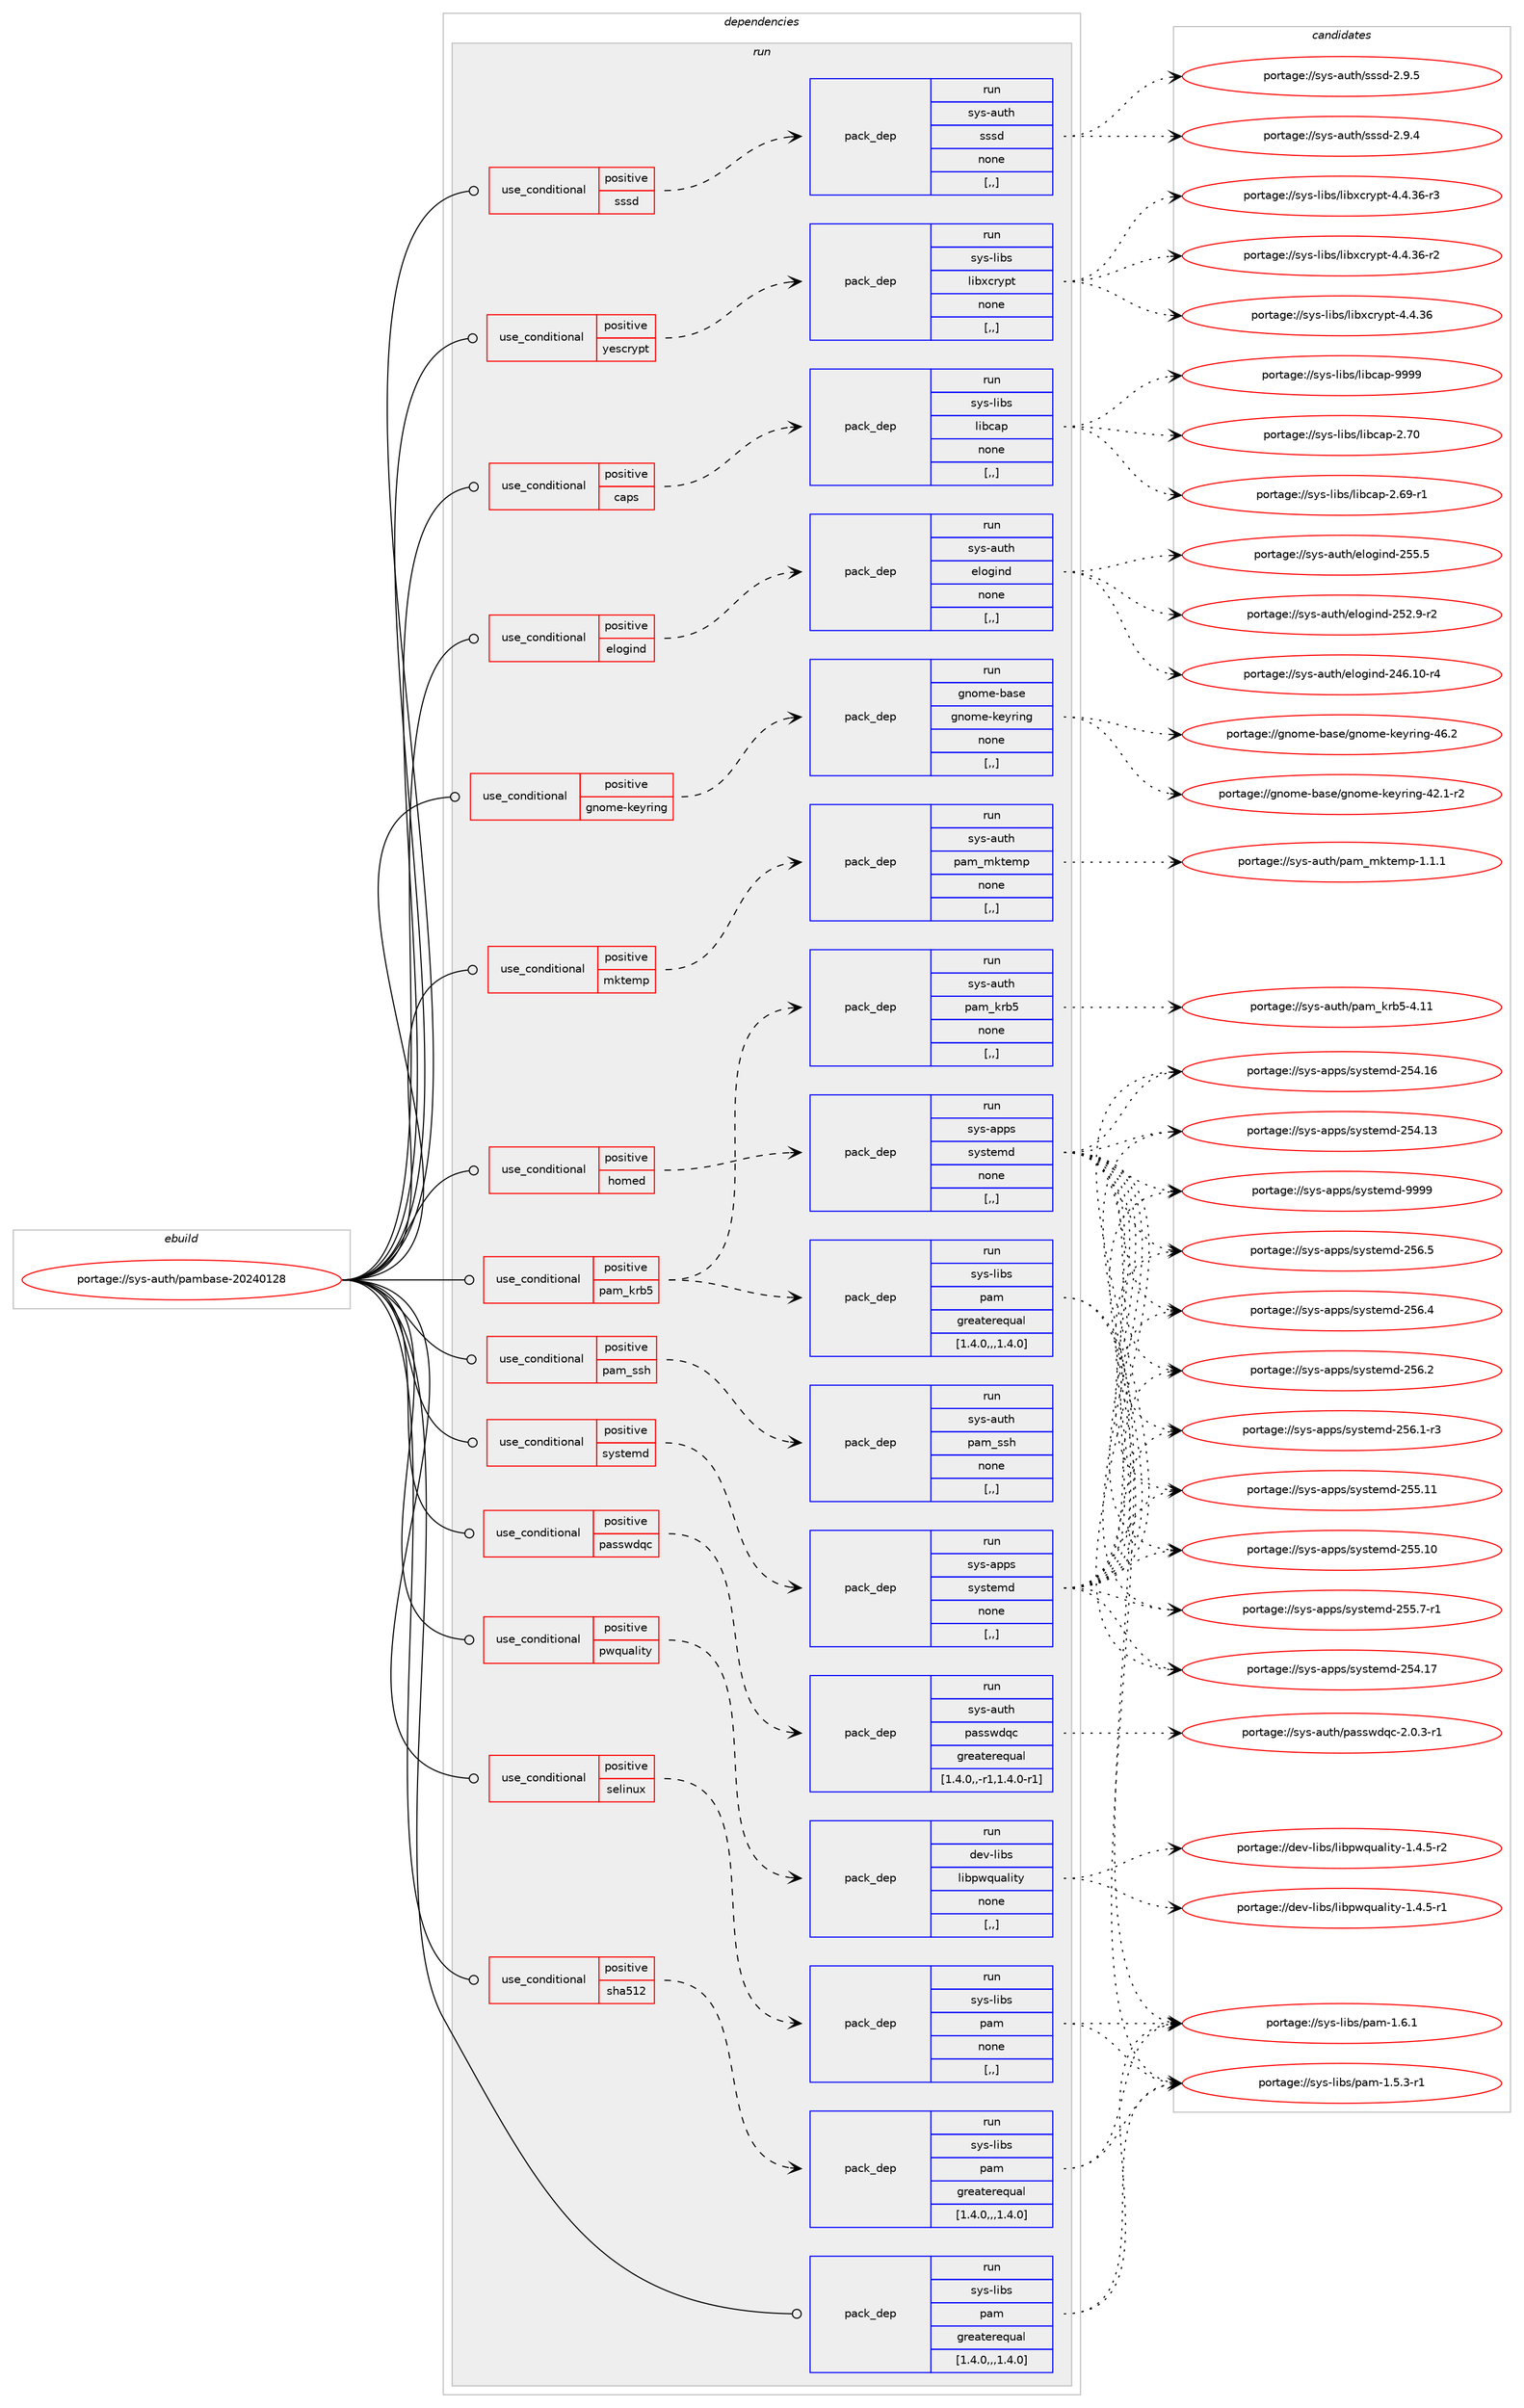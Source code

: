 digraph prolog {

# *************
# Graph options
# *************

newrank=true;
concentrate=true;
compound=true;
graph [rankdir=LR,fontname=Helvetica,fontsize=10,ranksep=1.5];#, ranksep=2.5, nodesep=0.2];
edge  [arrowhead=vee];
node  [fontname=Helvetica,fontsize=10];

# **********
# The ebuild
# **********

subgraph cluster_leftcol {
color=gray;
label=<<i>ebuild</i>>;
id [label="portage://sys-auth/pambase-20240128", color=red, width=4, href="../sys-auth/pambase-20240128.svg"];
}

# ****************
# The dependencies
# ****************

subgraph cluster_midcol {
color=gray;
label=<<i>dependencies</i>>;
subgraph cluster_compile {
fillcolor="#eeeeee";
style=filled;
label=<<i>compile</i>>;
}
subgraph cluster_compileandrun {
fillcolor="#eeeeee";
style=filled;
label=<<i>compile and run</i>>;
}
subgraph cluster_run {
fillcolor="#eeeeee";
style=filled;
label=<<i>run</i>>;
subgraph cond8725 {
dependency23445 [label=<<TABLE BORDER="0" CELLBORDER="1" CELLSPACING="0" CELLPADDING="4"><TR><TD ROWSPAN="3" CELLPADDING="10">use_conditional</TD></TR><TR><TD>positive</TD></TR><TR><TD>caps</TD></TR></TABLE>>, shape=none, color=red];
subgraph pack14645 {
dependency23446 [label=<<TABLE BORDER="0" CELLBORDER="1" CELLSPACING="0" CELLPADDING="4" WIDTH="220"><TR><TD ROWSPAN="6" CELLPADDING="30">pack_dep</TD></TR><TR><TD WIDTH="110">run</TD></TR><TR><TD>sys-libs</TD></TR><TR><TD>libcap</TD></TR><TR><TD>none</TD></TR><TR><TD>[,,]</TD></TR></TABLE>>, shape=none, color=blue];
}
dependency23445:e -> dependency23446:w [weight=20,style="dashed",arrowhead="vee"];
}
id:e -> dependency23445:w [weight=20,style="solid",arrowhead="odot"];
subgraph cond8726 {
dependency23447 [label=<<TABLE BORDER="0" CELLBORDER="1" CELLSPACING="0" CELLPADDING="4"><TR><TD ROWSPAN="3" CELLPADDING="10">use_conditional</TD></TR><TR><TD>positive</TD></TR><TR><TD>elogind</TD></TR></TABLE>>, shape=none, color=red];
subgraph pack14646 {
dependency23448 [label=<<TABLE BORDER="0" CELLBORDER="1" CELLSPACING="0" CELLPADDING="4" WIDTH="220"><TR><TD ROWSPAN="6" CELLPADDING="30">pack_dep</TD></TR><TR><TD WIDTH="110">run</TD></TR><TR><TD>sys-auth</TD></TR><TR><TD>elogind</TD></TR><TR><TD>none</TD></TR><TR><TD>[,,]</TD></TR></TABLE>>, shape=none, color=blue];
}
dependency23447:e -> dependency23448:w [weight=20,style="dashed",arrowhead="vee"];
}
id:e -> dependency23447:w [weight=20,style="solid",arrowhead="odot"];
subgraph cond8727 {
dependency23449 [label=<<TABLE BORDER="0" CELLBORDER="1" CELLSPACING="0" CELLPADDING="4"><TR><TD ROWSPAN="3" CELLPADDING="10">use_conditional</TD></TR><TR><TD>positive</TD></TR><TR><TD>gnome-keyring</TD></TR></TABLE>>, shape=none, color=red];
subgraph pack14647 {
dependency23450 [label=<<TABLE BORDER="0" CELLBORDER="1" CELLSPACING="0" CELLPADDING="4" WIDTH="220"><TR><TD ROWSPAN="6" CELLPADDING="30">pack_dep</TD></TR><TR><TD WIDTH="110">run</TD></TR><TR><TD>gnome-base</TD></TR><TR><TD>gnome-keyring</TD></TR><TR><TD>none</TD></TR><TR><TD>[,,]</TD></TR></TABLE>>, shape=none, color=blue];
}
dependency23449:e -> dependency23450:w [weight=20,style="dashed",arrowhead="vee"];
}
id:e -> dependency23449:w [weight=20,style="solid",arrowhead="odot"];
subgraph cond8728 {
dependency23451 [label=<<TABLE BORDER="0" CELLBORDER="1" CELLSPACING="0" CELLPADDING="4"><TR><TD ROWSPAN="3" CELLPADDING="10">use_conditional</TD></TR><TR><TD>positive</TD></TR><TR><TD>homed</TD></TR></TABLE>>, shape=none, color=red];
subgraph pack14648 {
dependency23452 [label=<<TABLE BORDER="0" CELLBORDER="1" CELLSPACING="0" CELLPADDING="4" WIDTH="220"><TR><TD ROWSPAN="6" CELLPADDING="30">pack_dep</TD></TR><TR><TD WIDTH="110">run</TD></TR><TR><TD>sys-apps</TD></TR><TR><TD>systemd</TD></TR><TR><TD>none</TD></TR><TR><TD>[,,]</TD></TR></TABLE>>, shape=none, color=blue];
}
dependency23451:e -> dependency23452:w [weight=20,style="dashed",arrowhead="vee"];
}
id:e -> dependency23451:w [weight=20,style="solid",arrowhead="odot"];
subgraph cond8729 {
dependency23453 [label=<<TABLE BORDER="0" CELLBORDER="1" CELLSPACING="0" CELLPADDING="4"><TR><TD ROWSPAN="3" CELLPADDING="10">use_conditional</TD></TR><TR><TD>positive</TD></TR><TR><TD>mktemp</TD></TR></TABLE>>, shape=none, color=red];
subgraph pack14649 {
dependency23454 [label=<<TABLE BORDER="0" CELLBORDER="1" CELLSPACING="0" CELLPADDING="4" WIDTH="220"><TR><TD ROWSPAN="6" CELLPADDING="30">pack_dep</TD></TR><TR><TD WIDTH="110">run</TD></TR><TR><TD>sys-auth</TD></TR><TR><TD>pam_mktemp</TD></TR><TR><TD>none</TD></TR><TR><TD>[,,]</TD></TR></TABLE>>, shape=none, color=blue];
}
dependency23453:e -> dependency23454:w [weight=20,style="dashed",arrowhead="vee"];
}
id:e -> dependency23453:w [weight=20,style="solid",arrowhead="odot"];
subgraph cond8730 {
dependency23455 [label=<<TABLE BORDER="0" CELLBORDER="1" CELLSPACING="0" CELLPADDING="4"><TR><TD ROWSPAN="3" CELLPADDING="10">use_conditional</TD></TR><TR><TD>positive</TD></TR><TR><TD>pam_krb5</TD></TR></TABLE>>, shape=none, color=red];
subgraph pack14650 {
dependency23456 [label=<<TABLE BORDER="0" CELLBORDER="1" CELLSPACING="0" CELLPADDING="4" WIDTH="220"><TR><TD ROWSPAN="6" CELLPADDING="30">pack_dep</TD></TR><TR><TD WIDTH="110">run</TD></TR><TR><TD>sys-libs</TD></TR><TR><TD>pam</TD></TR><TR><TD>greaterequal</TD></TR><TR><TD>[1.4.0,,,1.4.0]</TD></TR></TABLE>>, shape=none, color=blue];
}
dependency23455:e -> dependency23456:w [weight=20,style="dashed",arrowhead="vee"];
subgraph pack14651 {
dependency23457 [label=<<TABLE BORDER="0" CELLBORDER="1" CELLSPACING="0" CELLPADDING="4" WIDTH="220"><TR><TD ROWSPAN="6" CELLPADDING="30">pack_dep</TD></TR><TR><TD WIDTH="110">run</TD></TR><TR><TD>sys-auth</TD></TR><TR><TD>pam_krb5</TD></TR><TR><TD>none</TD></TR><TR><TD>[,,]</TD></TR></TABLE>>, shape=none, color=blue];
}
dependency23455:e -> dependency23457:w [weight=20,style="dashed",arrowhead="vee"];
}
id:e -> dependency23455:w [weight=20,style="solid",arrowhead="odot"];
subgraph cond8731 {
dependency23458 [label=<<TABLE BORDER="0" CELLBORDER="1" CELLSPACING="0" CELLPADDING="4"><TR><TD ROWSPAN="3" CELLPADDING="10">use_conditional</TD></TR><TR><TD>positive</TD></TR><TR><TD>pam_ssh</TD></TR></TABLE>>, shape=none, color=red];
subgraph pack14652 {
dependency23459 [label=<<TABLE BORDER="0" CELLBORDER="1" CELLSPACING="0" CELLPADDING="4" WIDTH="220"><TR><TD ROWSPAN="6" CELLPADDING="30">pack_dep</TD></TR><TR><TD WIDTH="110">run</TD></TR><TR><TD>sys-auth</TD></TR><TR><TD>pam_ssh</TD></TR><TR><TD>none</TD></TR><TR><TD>[,,]</TD></TR></TABLE>>, shape=none, color=blue];
}
dependency23458:e -> dependency23459:w [weight=20,style="dashed",arrowhead="vee"];
}
id:e -> dependency23458:w [weight=20,style="solid",arrowhead="odot"];
subgraph cond8732 {
dependency23460 [label=<<TABLE BORDER="0" CELLBORDER="1" CELLSPACING="0" CELLPADDING="4"><TR><TD ROWSPAN="3" CELLPADDING="10">use_conditional</TD></TR><TR><TD>positive</TD></TR><TR><TD>passwdqc</TD></TR></TABLE>>, shape=none, color=red];
subgraph pack14653 {
dependency23461 [label=<<TABLE BORDER="0" CELLBORDER="1" CELLSPACING="0" CELLPADDING="4" WIDTH="220"><TR><TD ROWSPAN="6" CELLPADDING="30">pack_dep</TD></TR><TR><TD WIDTH="110">run</TD></TR><TR><TD>sys-auth</TD></TR><TR><TD>passwdqc</TD></TR><TR><TD>greaterequal</TD></TR><TR><TD>[1.4.0,,-r1,1.4.0-r1]</TD></TR></TABLE>>, shape=none, color=blue];
}
dependency23460:e -> dependency23461:w [weight=20,style="dashed",arrowhead="vee"];
}
id:e -> dependency23460:w [weight=20,style="solid",arrowhead="odot"];
subgraph cond8733 {
dependency23462 [label=<<TABLE BORDER="0" CELLBORDER="1" CELLSPACING="0" CELLPADDING="4"><TR><TD ROWSPAN="3" CELLPADDING="10">use_conditional</TD></TR><TR><TD>positive</TD></TR><TR><TD>pwquality</TD></TR></TABLE>>, shape=none, color=red];
subgraph pack14654 {
dependency23463 [label=<<TABLE BORDER="0" CELLBORDER="1" CELLSPACING="0" CELLPADDING="4" WIDTH="220"><TR><TD ROWSPAN="6" CELLPADDING="30">pack_dep</TD></TR><TR><TD WIDTH="110">run</TD></TR><TR><TD>dev-libs</TD></TR><TR><TD>libpwquality</TD></TR><TR><TD>none</TD></TR><TR><TD>[,,]</TD></TR></TABLE>>, shape=none, color=blue];
}
dependency23462:e -> dependency23463:w [weight=20,style="dashed",arrowhead="vee"];
}
id:e -> dependency23462:w [weight=20,style="solid",arrowhead="odot"];
subgraph cond8734 {
dependency23464 [label=<<TABLE BORDER="0" CELLBORDER="1" CELLSPACING="0" CELLPADDING="4"><TR><TD ROWSPAN="3" CELLPADDING="10">use_conditional</TD></TR><TR><TD>positive</TD></TR><TR><TD>selinux</TD></TR></TABLE>>, shape=none, color=red];
subgraph pack14655 {
dependency23465 [label=<<TABLE BORDER="0" CELLBORDER="1" CELLSPACING="0" CELLPADDING="4" WIDTH="220"><TR><TD ROWSPAN="6" CELLPADDING="30">pack_dep</TD></TR><TR><TD WIDTH="110">run</TD></TR><TR><TD>sys-libs</TD></TR><TR><TD>pam</TD></TR><TR><TD>none</TD></TR><TR><TD>[,,]</TD></TR></TABLE>>, shape=none, color=blue];
}
dependency23464:e -> dependency23465:w [weight=20,style="dashed",arrowhead="vee"];
}
id:e -> dependency23464:w [weight=20,style="solid",arrowhead="odot"];
subgraph cond8735 {
dependency23466 [label=<<TABLE BORDER="0" CELLBORDER="1" CELLSPACING="0" CELLPADDING="4"><TR><TD ROWSPAN="3" CELLPADDING="10">use_conditional</TD></TR><TR><TD>positive</TD></TR><TR><TD>sha512</TD></TR></TABLE>>, shape=none, color=red];
subgraph pack14656 {
dependency23467 [label=<<TABLE BORDER="0" CELLBORDER="1" CELLSPACING="0" CELLPADDING="4" WIDTH="220"><TR><TD ROWSPAN="6" CELLPADDING="30">pack_dep</TD></TR><TR><TD WIDTH="110">run</TD></TR><TR><TD>sys-libs</TD></TR><TR><TD>pam</TD></TR><TR><TD>greaterequal</TD></TR><TR><TD>[1.4.0,,,1.4.0]</TD></TR></TABLE>>, shape=none, color=blue];
}
dependency23466:e -> dependency23467:w [weight=20,style="dashed",arrowhead="vee"];
}
id:e -> dependency23466:w [weight=20,style="solid",arrowhead="odot"];
subgraph cond8736 {
dependency23468 [label=<<TABLE BORDER="0" CELLBORDER="1" CELLSPACING="0" CELLPADDING="4"><TR><TD ROWSPAN="3" CELLPADDING="10">use_conditional</TD></TR><TR><TD>positive</TD></TR><TR><TD>sssd</TD></TR></TABLE>>, shape=none, color=red];
subgraph pack14657 {
dependency23469 [label=<<TABLE BORDER="0" CELLBORDER="1" CELLSPACING="0" CELLPADDING="4" WIDTH="220"><TR><TD ROWSPAN="6" CELLPADDING="30">pack_dep</TD></TR><TR><TD WIDTH="110">run</TD></TR><TR><TD>sys-auth</TD></TR><TR><TD>sssd</TD></TR><TR><TD>none</TD></TR><TR><TD>[,,]</TD></TR></TABLE>>, shape=none, color=blue];
}
dependency23468:e -> dependency23469:w [weight=20,style="dashed",arrowhead="vee"];
}
id:e -> dependency23468:w [weight=20,style="solid",arrowhead="odot"];
subgraph cond8737 {
dependency23470 [label=<<TABLE BORDER="0" CELLBORDER="1" CELLSPACING="0" CELLPADDING="4"><TR><TD ROWSPAN="3" CELLPADDING="10">use_conditional</TD></TR><TR><TD>positive</TD></TR><TR><TD>systemd</TD></TR></TABLE>>, shape=none, color=red];
subgraph pack14658 {
dependency23471 [label=<<TABLE BORDER="0" CELLBORDER="1" CELLSPACING="0" CELLPADDING="4" WIDTH="220"><TR><TD ROWSPAN="6" CELLPADDING="30">pack_dep</TD></TR><TR><TD WIDTH="110">run</TD></TR><TR><TD>sys-apps</TD></TR><TR><TD>systemd</TD></TR><TR><TD>none</TD></TR><TR><TD>[,,]</TD></TR></TABLE>>, shape=none, color=blue];
}
dependency23470:e -> dependency23471:w [weight=20,style="dashed",arrowhead="vee"];
}
id:e -> dependency23470:w [weight=20,style="solid",arrowhead="odot"];
subgraph cond8738 {
dependency23472 [label=<<TABLE BORDER="0" CELLBORDER="1" CELLSPACING="0" CELLPADDING="4"><TR><TD ROWSPAN="3" CELLPADDING="10">use_conditional</TD></TR><TR><TD>positive</TD></TR><TR><TD>yescrypt</TD></TR></TABLE>>, shape=none, color=red];
subgraph pack14659 {
dependency23473 [label=<<TABLE BORDER="0" CELLBORDER="1" CELLSPACING="0" CELLPADDING="4" WIDTH="220"><TR><TD ROWSPAN="6" CELLPADDING="30">pack_dep</TD></TR><TR><TD WIDTH="110">run</TD></TR><TR><TD>sys-libs</TD></TR><TR><TD>libxcrypt</TD></TR><TR><TD>none</TD></TR><TR><TD>[,,]</TD></TR></TABLE>>, shape=none, color=blue];
}
dependency23472:e -> dependency23473:w [weight=20,style="dashed",arrowhead="vee"];
}
id:e -> dependency23472:w [weight=20,style="solid",arrowhead="odot"];
subgraph pack14660 {
dependency23474 [label=<<TABLE BORDER="0" CELLBORDER="1" CELLSPACING="0" CELLPADDING="4" WIDTH="220"><TR><TD ROWSPAN="6" CELLPADDING="30">pack_dep</TD></TR><TR><TD WIDTH="110">run</TD></TR><TR><TD>sys-libs</TD></TR><TR><TD>pam</TD></TR><TR><TD>greaterequal</TD></TR><TR><TD>[1.4.0,,,1.4.0]</TD></TR></TABLE>>, shape=none, color=blue];
}
id:e -> dependency23474:w [weight=20,style="solid",arrowhead="odot"];
}
}

# **************
# The candidates
# **************

subgraph cluster_choices {
rank=same;
color=gray;
label=<<i>candidates</i>>;

subgraph choice14645 {
color=black;
nodesep=1;
choice1151211154510810598115471081059899971124557575757 [label="portage://sys-libs/libcap-9999", color=red, width=4,href="../sys-libs/libcap-9999.svg"];
choice1151211154510810598115471081059899971124550465548 [label="portage://sys-libs/libcap-2.70", color=red, width=4,href="../sys-libs/libcap-2.70.svg"];
choice11512111545108105981154710810598999711245504654574511449 [label="portage://sys-libs/libcap-2.69-r1", color=red, width=4,href="../sys-libs/libcap-2.69-r1.svg"];
dependency23446:e -> choice1151211154510810598115471081059899971124557575757:w [style=dotted,weight="100"];
dependency23446:e -> choice1151211154510810598115471081059899971124550465548:w [style=dotted,weight="100"];
dependency23446:e -> choice11512111545108105981154710810598999711245504654574511449:w [style=dotted,weight="100"];
}
subgraph choice14646 {
color=black;
nodesep=1;
choice115121115459711711610447101108111103105110100455053534653 [label="portage://sys-auth/elogind-255.5", color=red, width=4,href="../sys-auth/elogind-255.5.svg"];
choice1151211154597117116104471011081111031051101004550535046574511450 [label="portage://sys-auth/elogind-252.9-r2", color=red, width=4,href="../sys-auth/elogind-252.9-r2.svg"];
choice115121115459711711610447101108111103105110100455052544649484511452 [label="portage://sys-auth/elogind-246.10-r4", color=red, width=4,href="../sys-auth/elogind-246.10-r4.svg"];
dependency23448:e -> choice115121115459711711610447101108111103105110100455053534653:w [style=dotted,weight="100"];
dependency23448:e -> choice1151211154597117116104471011081111031051101004550535046574511450:w [style=dotted,weight="100"];
dependency23448:e -> choice115121115459711711610447101108111103105110100455052544649484511452:w [style=dotted,weight="100"];
}
subgraph choice14647 {
color=black;
nodesep=1;
choice10311011110910145989711510147103110111109101451071011211141051101034552544650 [label="portage://gnome-base/gnome-keyring-46.2", color=red, width=4,href="../gnome-base/gnome-keyring-46.2.svg"];
choice103110111109101459897115101471031101111091014510710112111410511010345525046494511450 [label="portage://gnome-base/gnome-keyring-42.1-r2", color=red, width=4,href="../gnome-base/gnome-keyring-42.1-r2.svg"];
dependency23450:e -> choice10311011110910145989711510147103110111109101451071011211141051101034552544650:w [style=dotted,weight="100"];
dependency23450:e -> choice103110111109101459897115101471031101111091014510710112111410511010345525046494511450:w [style=dotted,weight="100"];
}
subgraph choice14648 {
color=black;
nodesep=1;
choice1151211154597112112115471151211151161011091004557575757 [label="portage://sys-apps/systemd-9999", color=red, width=4,href="../sys-apps/systemd-9999.svg"];
choice115121115459711211211547115121115116101109100455053544653 [label="portage://sys-apps/systemd-256.5", color=red, width=4,href="../sys-apps/systemd-256.5.svg"];
choice115121115459711211211547115121115116101109100455053544652 [label="portage://sys-apps/systemd-256.4", color=red, width=4,href="../sys-apps/systemd-256.4.svg"];
choice115121115459711211211547115121115116101109100455053544650 [label="portage://sys-apps/systemd-256.2", color=red, width=4,href="../sys-apps/systemd-256.2.svg"];
choice1151211154597112112115471151211151161011091004550535446494511451 [label="portage://sys-apps/systemd-256.1-r3", color=red, width=4,href="../sys-apps/systemd-256.1-r3.svg"];
choice11512111545971121121154711512111511610110910045505353464949 [label="portage://sys-apps/systemd-255.11", color=red, width=4,href="../sys-apps/systemd-255.11.svg"];
choice11512111545971121121154711512111511610110910045505353464948 [label="portage://sys-apps/systemd-255.10", color=red, width=4,href="../sys-apps/systemd-255.10.svg"];
choice1151211154597112112115471151211151161011091004550535346554511449 [label="portage://sys-apps/systemd-255.7-r1", color=red, width=4,href="../sys-apps/systemd-255.7-r1.svg"];
choice11512111545971121121154711512111511610110910045505352464955 [label="portage://sys-apps/systemd-254.17", color=red, width=4,href="../sys-apps/systemd-254.17.svg"];
choice11512111545971121121154711512111511610110910045505352464954 [label="portage://sys-apps/systemd-254.16", color=red, width=4,href="../sys-apps/systemd-254.16.svg"];
choice11512111545971121121154711512111511610110910045505352464951 [label="portage://sys-apps/systemd-254.13", color=red, width=4,href="../sys-apps/systemd-254.13.svg"];
dependency23452:e -> choice1151211154597112112115471151211151161011091004557575757:w [style=dotted,weight="100"];
dependency23452:e -> choice115121115459711211211547115121115116101109100455053544653:w [style=dotted,weight="100"];
dependency23452:e -> choice115121115459711211211547115121115116101109100455053544652:w [style=dotted,weight="100"];
dependency23452:e -> choice115121115459711211211547115121115116101109100455053544650:w [style=dotted,weight="100"];
dependency23452:e -> choice1151211154597112112115471151211151161011091004550535446494511451:w [style=dotted,weight="100"];
dependency23452:e -> choice11512111545971121121154711512111511610110910045505353464949:w [style=dotted,weight="100"];
dependency23452:e -> choice11512111545971121121154711512111511610110910045505353464948:w [style=dotted,weight="100"];
dependency23452:e -> choice1151211154597112112115471151211151161011091004550535346554511449:w [style=dotted,weight="100"];
dependency23452:e -> choice11512111545971121121154711512111511610110910045505352464955:w [style=dotted,weight="100"];
dependency23452:e -> choice11512111545971121121154711512111511610110910045505352464954:w [style=dotted,weight="100"];
dependency23452:e -> choice11512111545971121121154711512111511610110910045505352464951:w [style=dotted,weight="100"];
}
subgraph choice14649 {
color=black;
nodesep=1;
choice1151211154597117116104471129710995109107116101109112454946494649 [label="portage://sys-auth/pam_mktemp-1.1.1", color=red, width=4,href="../sys-auth/pam_mktemp-1.1.1.svg"];
dependency23454:e -> choice1151211154597117116104471129710995109107116101109112454946494649:w [style=dotted,weight="100"];
}
subgraph choice14650 {
color=black;
nodesep=1;
choice11512111545108105981154711297109454946544649 [label="portage://sys-libs/pam-1.6.1", color=red, width=4,href="../sys-libs/pam-1.6.1.svg"];
choice115121115451081059811547112971094549465346514511449 [label="portage://sys-libs/pam-1.5.3-r1", color=red, width=4,href="../sys-libs/pam-1.5.3-r1.svg"];
dependency23456:e -> choice11512111545108105981154711297109454946544649:w [style=dotted,weight="100"];
dependency23456:e -> choice115121115451081059811547112971094549465346514511449:w [style=dotted,weight="100"];
}
subgraph choice14651 {
color=black;
nodesep=1;
choice115121115459711711610447112971099510711498534552464949 [label="portage://sys-auth/pam_krb5-4.11", color=red, width=4,href="../sys-auth/pam_krb5-4.11.svg"];
dependency23457:e -> choice115121115459711711610447112971099510711498534552464949:w [style=dotted,weight="100"];
}
subgraph choice14652 {
color=black;
nodesep=1;
}
subgraph choice14653 {
color=black;
nodesep=1;
choice11512111545971171161044711297115115119100113994550464846514511449 [label="portage://sys-auth/passwdqc-2.0.3-r1", color=red, width=4,href="../sys-auth/passwdqc-2.0.3-r1.svg"];
dependency23461:e -> choice11512111545971171161044711297115115119100113994550464846514511449:w [style=dotted,weight="100"];
}
subgraph choice14654 {
color=black;
nodesep=1;
choice10010111845108105981154710810598112119113117971081051161214549465246534511450 [label="portage://dev-libs/libpwquality-1.4.5-r2", color=red, width=4,href="../dev-libs/libpwquality-1.4.5-r2.svg"];
choice10010111845108105981154710810598112119113117971081051161214549465246534511449 [label="portage://dev-libs/libpwquality-1.4.5-r1", color=red, width=4,href="../dev-libs/libpwquality-1.4.5-r1.svg"];
dependency23463:e -> choice10010111845108105981154710810598112119113117971081051161214549465246534511450:w [style=dotted,weight="100"];
dependency23463:e -> choice10010111845108105981154710810598112119113117971081051161214549465246534511449:w [style=dotted,weight="100"];
}
subgraph choice14655 {
color=black;
nodesep=1;
choice11512111545108105981154711297109454946544649 [label="portage://sys-libs/pam-1.6.1", color=red, width=4,href="../sys-libs/pam-1.6.1.svg"];
choice115121115451081059811547112971094549465346514511449 [label="portage://sys-libs/pam-1.5.3-r1", color=red, width=4,href="../sys-libs/pam-1.5.3-r1.svg"];
dependency23465:e -> choice11512111545108105981154711297109454946544649:w [style=dotted,weight="100"];
dependency23465:e -> choice115121115451081059811547112971094549465346514511449:w [style=dotted,weight="100"];
}
subgraph choice14656 {
color=black;
nodesep=1;
choice11512111545108105981154711297109454946544649 [label="portage://sys-libs/pam-1.6.1", color=red, width=4,href="../sys-libs/pam-1.6.1.svg"];
choice115121115451081059811547112971094549465346514511449 [label="portage://sys-libs/pam-1.5.3-r1", color=red, width=4,href="../sys-libs/pam-1.5.3-r1.svg"];
dependency23467:e -> choice11512111545108105981154711297109454946544649:w [style=dotted,weight="100"];
dependency23467:e -> choice115121115451081059811547112971094549465346514511449:w [style=dotted,weight="100"];
}
subgraph choice14657 {
color=black;
nodesep=1;
choice115121115459711711610447115115115100455046574653 [label="portage://sys-auth/sssd-2.9.5", color=red, width=4,href="../sys-auth/sssd-2.9.5.svg"];
choice115121115459711711610447115115115100455046574652 [label="portage://sys-auth/sssd-2.9.4", color=red, width=4,href="../sys-auth/sssd-2.9.4.svg"];
dependency23469:e -> choice115121115459711711610447115115115100455046574653:w [style=dotted,weight="100"];
dependency23469:e -> choice115121115459711711610447115115115100455046574652:w [style=dotted,weight="100"];
}
subgraph choice14658 {
color=black;
nodesep=1;
choice1151211154597112112115471151211151161011091004557575757 [label="portage://sys-apps/systemd-9999", color=red, width=4,href="../sys-apps/systemd-9999.svg"];
choice115121115459711211211547115121115116101109100455053544653 [label="portage://sys-apps/systemd-256.5", color=red, width=4,href="../sys-apps/systemd-256.5.svg"];
choice115121115459711211211547115121115116101109100455053544652 [label="portage://sys-apps/systemd-256.4", color=red, width=4,href="../sys-apps/systemd-256.4.svg"];
choice115121115459711211211547115121115116101109100455053544650 [label="portage://sys-apps/systemd-256.2", color=red, width=4,href="../sys-apps/systemd-256.2.svg"];
choice1151211154597112112115471151211151161011091004550535446494511451 [label="portage://sys-apps/systemd-256.1-r3", color=red, width=4,href="../sys-apps/systemd-256.1-r3.svg"];
choice11512111545971121121154711512111511610110910045505353464949 [label="portage://sys-apps/systemd-255.11", color=red, width=4,href="../sys-apps/systemd-255.11.svg"];
choice11512111545971121121154711512111511610110910045505353464948 [label="portage://sys-apps/systemd-255.10", color=red, width=4,href="../sys-apps/systemd-255.10.svg"];
choice1151211154597112112115471151211151161011091004550535346554511449 [label="portage://sys-apps/systemd-255.7-r1", color=red, width=4,href="../sys-apps/systemd-255.7-r1.svg"];
choice11512111545971121121154711512111511610110910045505352464955 [label="portage://sys-apps/systemd-254.17", color=red, width=4,href="../sys-apps/systemd-254.17.svg"];
choice11512111545971121121154711512111511610110910045505352464954 [label="portage://sys-apps/systemd-254.16", color=red, width=4,href="../sys-apps/systemd-254.16.svg"];
choice11512111545971121121154711512111511610110910045505352464951 [label="portage://sys-apps/systemd-254.13", color=red, width=4,href="../sys-apps/systemd-254.13.svg"];
dependency23471:e -> choice1151211154597112112115471151211151161011091004557575757:w [style=dotted,weight="100"];
dependency23471:e -> choice115121115459711211211547115121115116101109100455053544653:w [style=dotted,weight="100"];
dependency23471:e -> choice115121115459711211211547115121115116101109100455053544652:w [style=dotted,weight="100"];
dependency23471:e -> choice115121115459711211211547115121115116101109100455053544650:w [style=dotted,weight="100"];
dependency23471:e -> choice1151211154597112112115471151211151161011091004550535446494511451:w [style=dotted,weight="100"];
dependency23471:e -> choice11512111545971121121154711512111511610110910045505353464949:w [style=dotted,weight="100"];
dependency23471:e -> choice11512111545971121121154711512111511610110910045505353464948:w [style=dotted,weight="100"];
dependency23471:e -> choice1151211154597112112115471151211151161011091004550535346554511449:w [style=dotted,weight="100"];
dependency23471:e -> choice11512111545971121121154711512111511610110910045505352464955:w [style=dotted,weight="100"];
dependency23471:e -> choice11512111545971121121154711512111511610110910045505352464954:w [style=dotted,weight="100"];
dependency23471:e -> choice11512111545971121121154711512111511610110910045505352464951:w [style=dotted,weight="100"];
}
subgraph choice14659 {
color=black;
nodesep=1;
choice1151211154510810598115471081059812099114121112116455246524651544511451 [label="portage://sys-libs/libxcrypt-4.4.36-r3", color=red, width=4,href="../sys-libs/libxcrypt-4.4.36-r3.svg"];
choice1151211154510810598115471081059812099114121112116455246524651544511450 [label="portage://sys-libs/libxcrypt-4.4.36-r2", color=red, width=4,href="../sys-libs/libxcrypt-4.4.36-r2.svg"];
choice115121115451081059811547108105981209911412111211645524652465154 [label="portage://sys-libs/libxcrypt-4.4.36", color=red, width=4,href="../sys-libs/libxcrypt-4.4.36.svg"];
dependency23473:e -> choice1151211154510810598115471081059812099114121112116455246524651544511451:w [style=dotted,weight="100"];
dependency23473:e -> choice1151211154510810598115471081059812099114121112116455246524651544511450:w [style=dotted,weight="100"];
dependency23473:e -> choice115121115451081059811547108105981209911412111211645524652465154:w [style=dotted,weight="100"];
}
subgraph choice14660 {
color=black;
nodesep=1;
choice11512111545108105981154711297109454946544649 [label="portage://sys-libs/pam-1.6.1", color=red, width=4,href="../sys-libs/pam-1.6.1.svg"];
choice115121115451081059811547112971094549465346514511449 [label="portage://sys-libs/pam-1.5.3-r1", color=red, width=4,href="../sys-libs/pam-1.5.3-r1.svg"];
dependency23474:e -> choice11512111545108105981154711297109454946544649:w [style=dotted,weight="100"];
dependency23474:e -> choice115121115451081059811547112971094549465346514511449:w [style=dotted,weight="100"];
}
}

}
